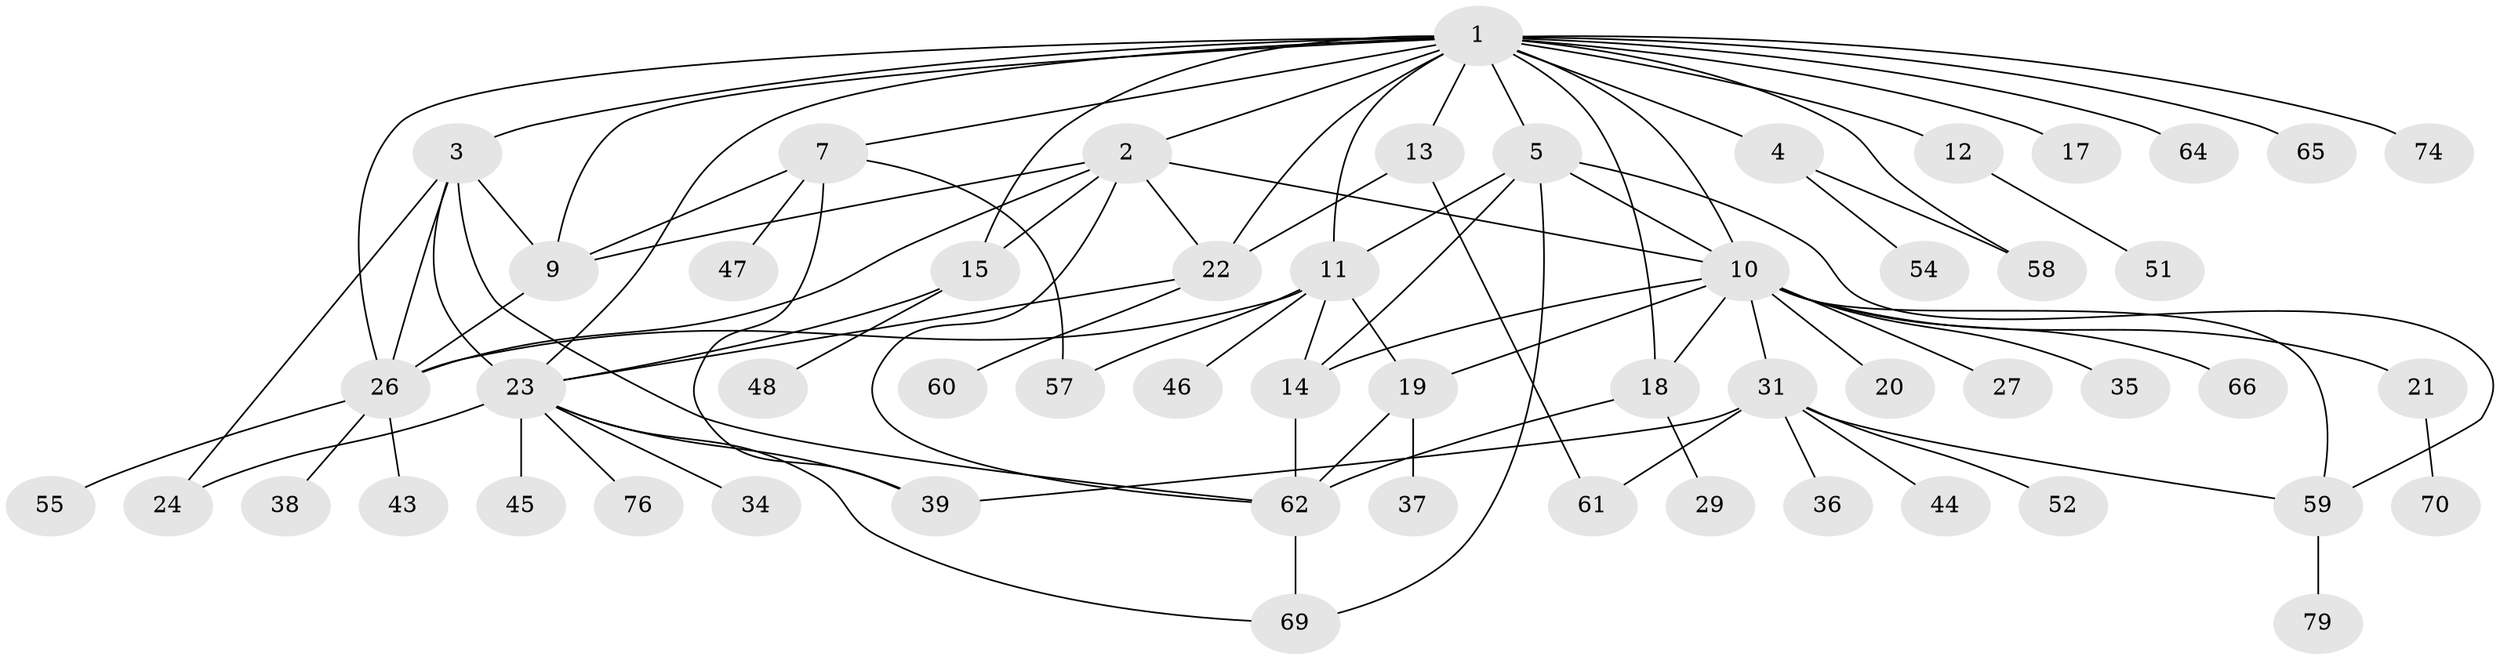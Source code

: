 // Generated by graph-tools (version 1.1) at 2025/51/02/27/25 19:51:57]
// undirected, 55 vertices, 88 edges
graph export_dot {
graph [start="1"]
  node [color=gray90,style=filled];
  1 [super="+40"];
  2;
  3 [super="+16"];
  4;
  5 [super="+6"];
  7 [super="+8"];
  9 [super="+71"];
  10 [super="+42"];
  11 [super="+32"];
  12 [super="+25"];
  13;
  14;
  15 [super="+41"];
  17;
  18 [super="+33"];
  19 [super="+28"];
  20;
  21;
  22 [super="+30"];
  23 [super="+77"];
  24;
  26 [super="+53"];
  27;
  29 [super="+78"];
  31 [super="+49"];
  34;
  35 [super="+50"];
  36 [super="+63"];
  37;
  38 [super="+73"];
  39 [super="+67"];
  43;
  44;
  45;
  46 [super="+56"];
  47;
  48;
  51;
  52;
  54;
  55;
  57;
  58 [super="+75"];
  59 [super="+72"];
  60;
  61;
  62 [super="+68"];
  64;
  65;
  66;
  69;
  70;
  74;
  76;
  79;
  1 -- 2;
  1 -- 3;
  1 -- 4;
  1 -- 5;
  1 -- 7;
  1 -- 9 [weight=2];
  1 -- 10 [weight=2];
  1 -- 11;
  1 -- 12;
  1 -- 13;
  1 -- 15 [weight=2];
  1 -- 17;
  1 -- 22;
  1 -- 23;
  1 -- 26;
  1 -- 58;
  1 -- 64;
  1 -- 65;
  1 -- 74;
  1 -- 18 [weight=2];
  2 -- 9;
  2 -- 22;
  2 -- 26;
  2 -- 10;
  2 -- 62;
  2 -- 15;
  3 -- 23;
  3 -- 24;
  3 -- 26;
  3 -- 62;
  3 -- 9;
  4 -- 54;
  4 -- 58;
  5 -- 10;
  5 -- 69;
  5 -- 11 [weight=2];
  5 -- 59;
  5 -- 14;
  7 -- 9;
  7 -- 39;
  7 -- 47;
  7 -- 57;
  9 -- 26;
  10 -- 14;
  10 -- 18;
  10 -- 19;
  10 -- 20;
  10 -- 21;
  10 -- 27;
  10 -- 31 [weight=2];
  10 -- 35;
  10 -- 66;
  10 -- 59;
  11 -- 19;
  11 -- 57;
  11 -- 26;
  11 -- 46;
  11 -- 14;
  12 -- 51;
  13 -- 22;
  13 -- 61;
  14 -- 62;
  15 -- 48;
  15 -- 23;
  18 -- 29;
  18 -- 62;
  19 -- 37;
  19 -- 62;
  21 -- 70;
  22 -- 60;
  22 -- 23;
  23 -- 24;
  23 -- 34;
  23 -- 45;
  23 -- 76;
  23 -- 69;
  23 -- 39;
  26 -- 38;
  26 -- 43;
  26 -- 55;
  31 -- 36;
  31 -- 44;
  31 -- 52;
  31 -- 61;
  31 -- 39;
  31 -- 59;
  59 -- 79;
  62 -- 69;
}
